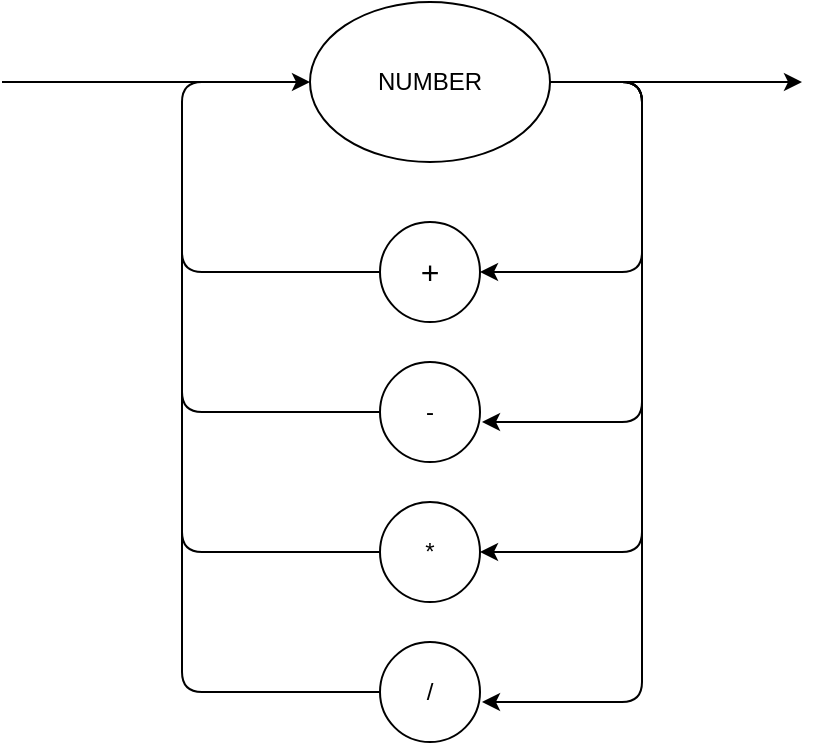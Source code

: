 <mxfile version="13.6.6" type="onedrive"><diagram id="wwIpDM9cKbmtXtWKuk5Q" name="Page-1"><mxGraphModel dx="1961" dy="748" grid="0" gridSize="10" guides="1" tooltips="1" connect="1" arrows="1" fold="1" page="1" pageScale="1" pageWidth="827" pageHeight="1169" math="0" shadow="0"><root><mxCell id="0"/><mxCell id="1" parent="0"/><mxCell id="aZBXIDtn2xqbmhZ1KrJ5-1" value="NUMBER" style="ellipse;whiteSpace=wrap;html=1;" vertex="1" parent="1"><mxGeometry x="354" y="150" width="120" height="80" as="geometry"/></mxCell><mxCell id="aZBXIDtn2xqbmhZ1KrJ5-2" value="&lt;font size=&quot;3&quot;&gt;+&lt;/font&gt;" style="ellipse;whiteSpace=wrap;html=1;aspect=fixed;" vertex="1" parent="1"><mxGeometry x="389" y="260" width="50" height="50" as="geometry"/></mxCell><mxCell id="aZBXIDtn2xqbmhZ1KrJ5-3" value="/" style="ellipse;whiteSpace=wrap;html=1;aspect=fixed;" vertex="1" parent="1"><mxGeometry x="389" y="470" width="50" height="50" as="geometry"/></mxCell><mxCell id="aZBXIDtn2xqbmhZ1KrJ5-4" value="-" style="ellipse;whiteSpace=wrap;html=1;aspect=fixed;" vertex="1" parent="1"><mxGeometry x="389" y="330" width="50" height="50" as="geometry"/></mxCell><mxCell id="aZBXIDtn2xqbmhZ1KrJ5-5" value="*" style="ellipse;whiteSpace=wrap;html=1;aspect=fixed;" vertex="1" parent="1"><mxGeometry x="389" y="400" width="50" height="50" as="geometry"/></mxCell><mxCell id="aZBXIDtn2xqbmhZ1KrJ5-6" value="" style="endArrow=classic;html=1;entryX=1;entryY=0.5;entryDx=0;entryDy=0;" edge="1" parent="1" target="aZBXIDtn2xqbmhZ1KrJ5-2"><mxGeometry width="50" height="50" relative="1" as="geometry"><mxPoint x="474" y="190" as="sourcePoint"/><mxPoint x="474" y="260" as="targetPoint"/><Array as="points"><mxPoint x="520" y="190"/><mxPoint x="520" y="285"/></Array></mxGeometry></mxCell><mxCell id="aZBXIDtn2xqbmhZ1KrJ5-7" value="" style="endArrow=classic;html=1;exitX=1;exitY=0.5;exitDx=0;exitDy=0;" edge="1" parent="1" source="aZBXIDtn2xqbmhZ1KrJ5-1"><mxGeometry width="50" height="50" relative="1" as="geometry"><mxPoint x="520" y="280" as="sourcePoint"/><mxPoint x="440" y="360" as="targetPoint"/><Array as="points"><mxPoint x="520" y="190"/><mxPoint x="520" y="360"/></Array></mxGeometry></mxCell><mxCell id="aZBXIDtn2xqbmhZ1KrJ5-8" value="" style="endArrow=classic;html=1;exitX=1;exitY=0.5;exitDx=0;exitDy=0;entryX=1;entryY=0.5;entryDx=0;entryDy=0;" edge="1" parent="1" source="aZBXIDtn2xqbmhZ1KrJ5-1" target="aZBXIDtn2xqbmhZ1KrJ5-5"><mxGeometry width="50" height="50" relative="1" as="geometry"><mxPoint x="390" y="330" as="sourcePoint"/><mxPoint x="440" y="280" as="targetPoint"/><Array as="points"><mxPoint x="520" y="190"/><mxPoint x="520" y="425"/></Array></mxGeometry></mxCell><mxCell id="aZBXIDtn2xqbmhZ1KrJ5-9" value="" style="endArrow=classic;html=1;" edge="1" parent="1"><mxGeometry width="50" height="50" relative="1" as="geometry"><mxPoint x="480" y="190" as="sourcePoint"/><mxPoint x="440" y="500" as="targetPoint"/><Array as="points"><mxPoint x="520" y="190"/><mxPoint x="520" y="500"/></Array></mxGeometry></mxCell><mxCell id="aZBXIDtn2xqbmhZ1KrJ5-10" value="" style="endArrow=classic;html=1;entryX=0;entryY=0.5;entryDx=0;entryDy=0;exitX=0;exitY=0.5;exitDx=0;exitDy=0;" edge="1" parent="1" source="aZBXIDtn2xqbmhZ1KrJ5-2" target="aZBXIDtn2xqbmhZ1KrJ5-1"><mxGeometry width="50" height="50" relative="1" as="geometry"><mxPoint x="390" y="330" as="sourcePoint"/><mxPoint x="440" y="280" as="targetPoint"/><Array as="points"><mxPoint x="290" y="285"/><mxPoint x="290" y="190"/></Array></mxGeometry></mxCell><mxCell id="aZBXIDtn2xqbmhZ1KrJ5-14" value="" style="endArrow=none;html=1;exitX=0;exitY=0.5;exitDx=0;exitDy=0;" edge="1" parent="1" source="aZBXIDtn2xqbmhZ1KrJ5-4"><mxGeometry width="50" height="50" relative="1" as="geometry"><mxPoint x="390" y="330" as="sourcePoint"/><mxPoint x="290" y="270" as="targetPoint"/><Array as="points"><mxPoint x="290" y="355"/></Array></mxGeometry></mxCell><mxCell id="aZBXIDtn2xqbmhZ1KrJ5-17" value="" style="endArrow=none;html=1;exitX=0;exitY=0.5;exitDx=0;exitDy=0;" edge="1" parent="1" source="aZBXIDtn2xqbmhZ1KrJ5-3"><mxGeometry width="50" height="50" relative="1" as="geometry"><mxPoint x="390" y="330" as="sourcePoint"/><mxPoint x="290" y="410" as="targetPoint"/><Array as="points"><mxPoint x="290" y="495"/></Array></mxGeometry></mxCell><mxCell id="aZBXIDtn2xqbmhZ1KrJ5-19" value="" style="endArrow=none;html=1;entryX=0;entryY=0.5;entryDx=0;entryDy=0;" edge="1" parent="1" target="aZBXIDtn2xqbmhZ1KrJ5-5"><mxGeometry width="50" height="50" relative="1" as="geometry"><mxPoint x="290" y="340" as="sourcePoint"/><mxPoint x="440" y="280" as="targetPoint"/><Array as="points"><mxPoint x="290" y="425"/></Array></mxGeometry></mxCell><mxCell id="aZBXIDtn2xqbmhZ1KrJ5-20" value="" style="endArrow=none;html=1;" edge="1" parent="1"><mxGeometry width="50" height="50" relative="1" as="geometry"><mxPoint x="310" y="190" as="sourcePoint"/><mxPoint x="200" y="190" as="targetPoint"/></mxGeometry></mxCell><mxCell id="aZBXIDtn2xqbmhZ1KrJ5-21" value="" style="endArrow=classic;html=1;" edge="1" parent="1"><mxGeometry width="50" height="50" relative="1" as="geometry"><mxPoint x="510" y="190" as="sourcePoint"/><mxPoint x="600" y="190" as="targetPoint"/></mxGeometry></mxCell></root></mxGraphModel></diagram></mxfile>
